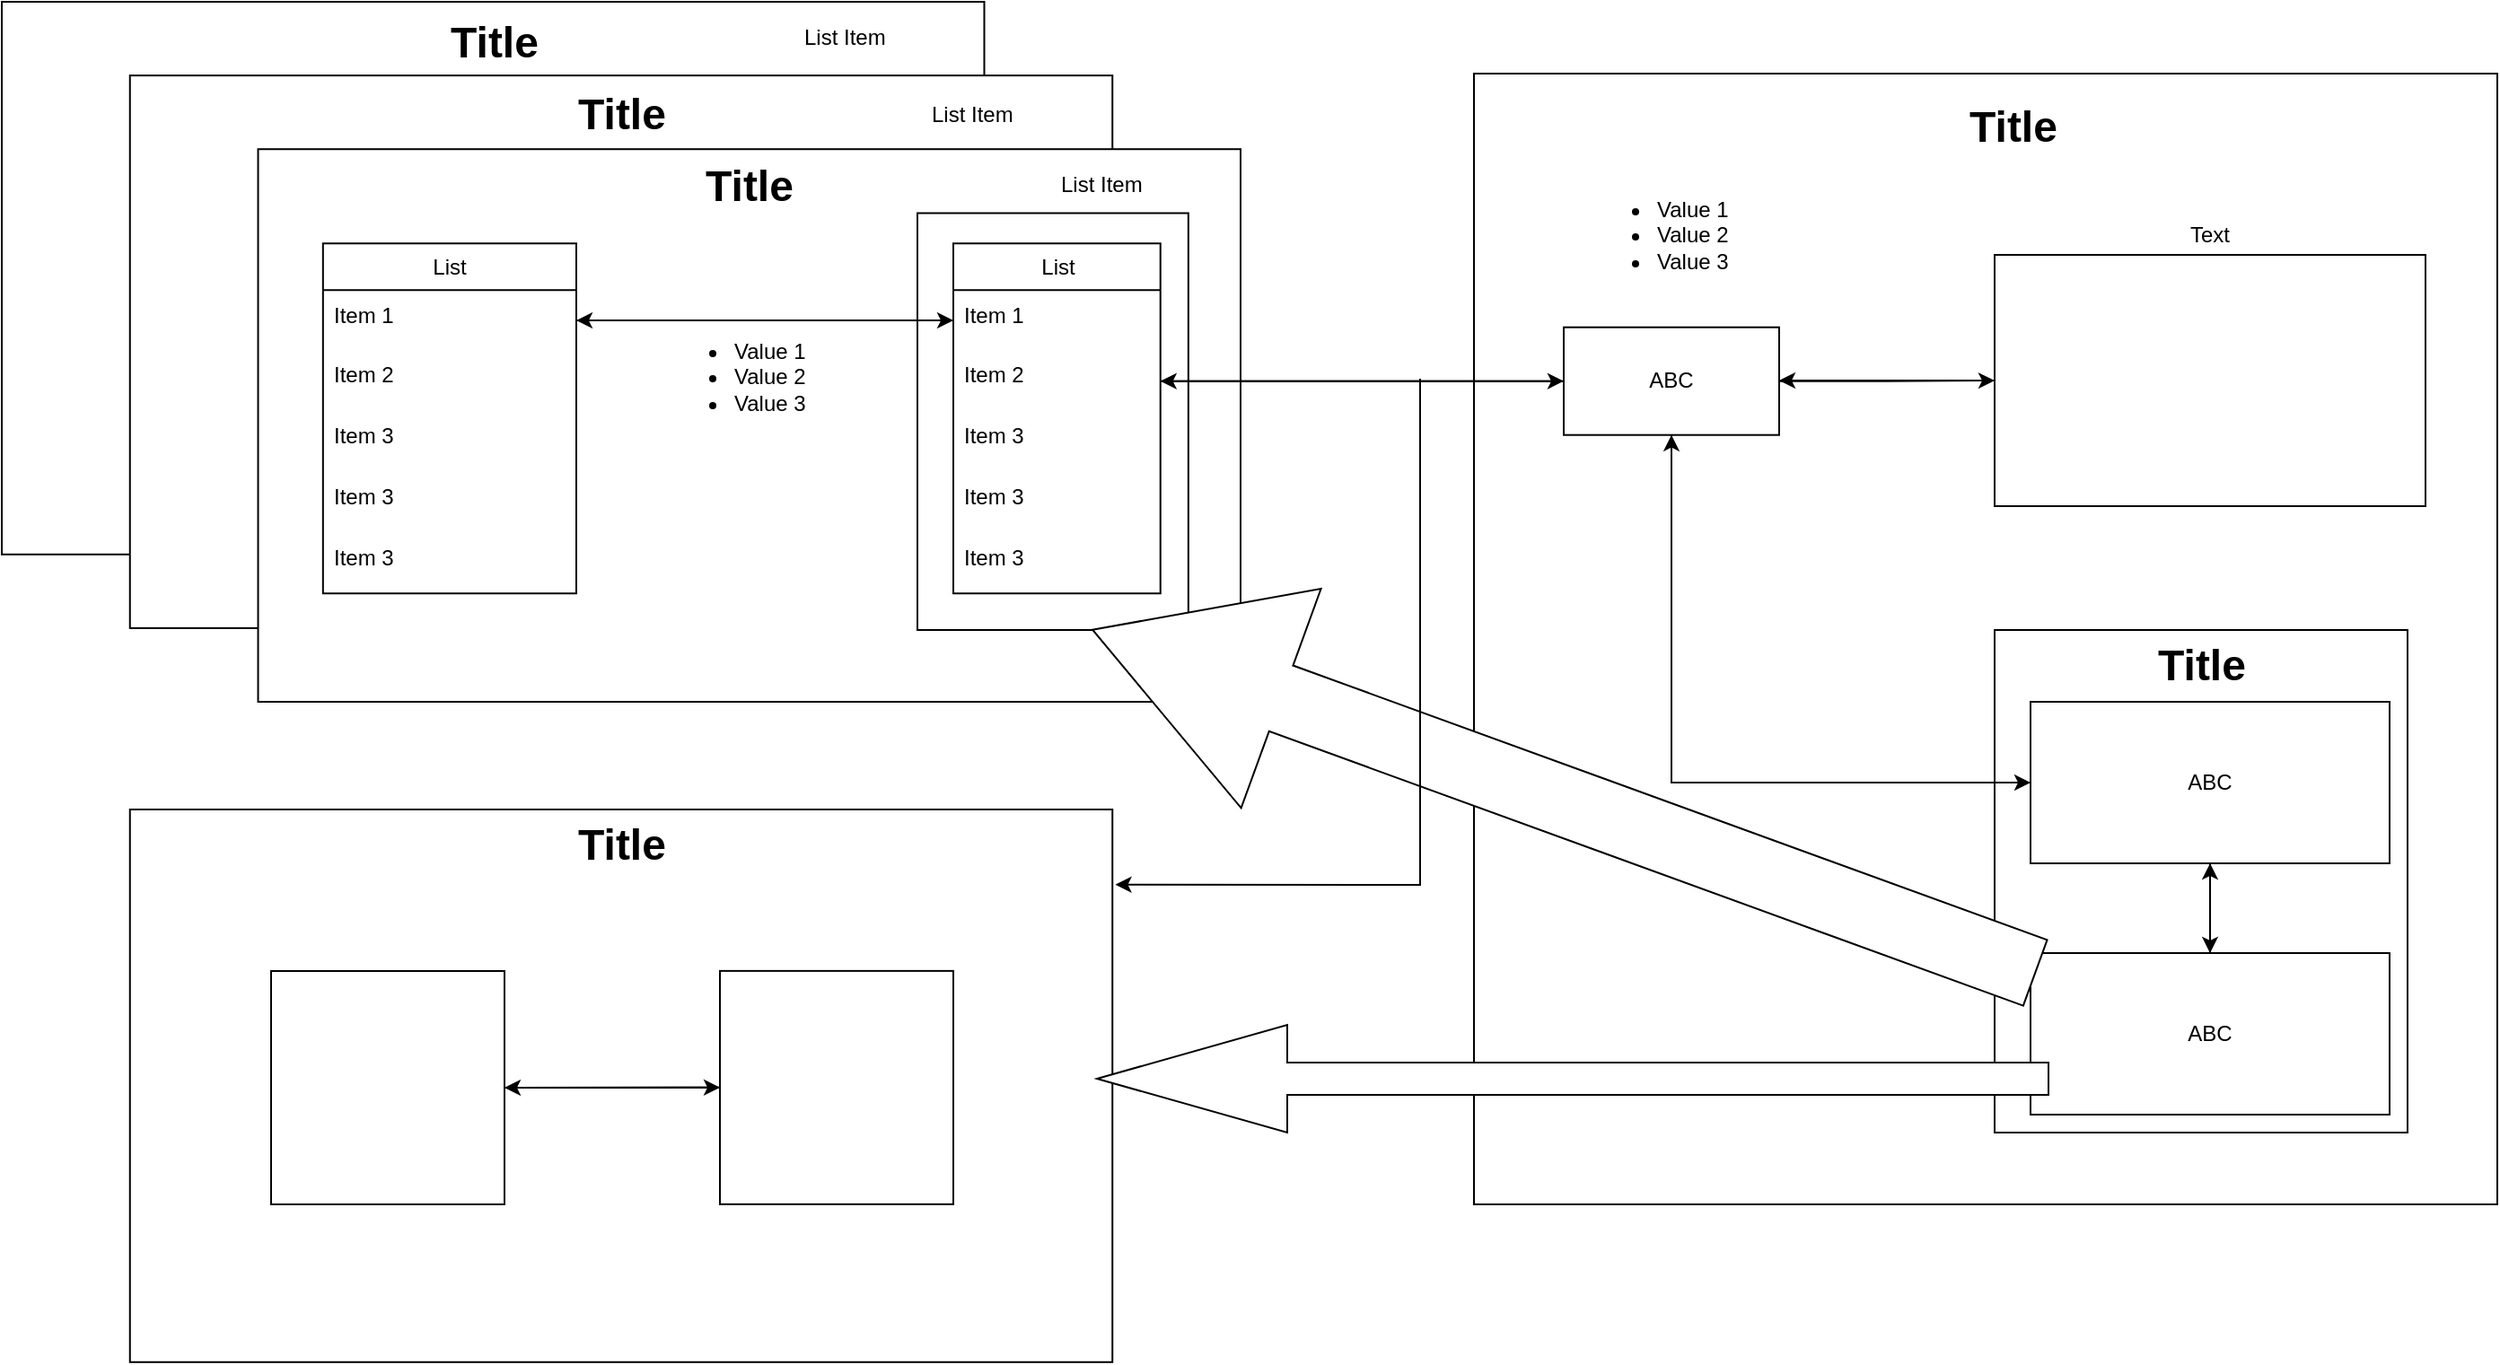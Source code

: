 <mxfile version="24.4.0" type="github">
  <diagram name="Trang-1" id="0vmelJesmYTW9ooBjKLl">
    <mxGraphModel dx="2206" dy="1135" grid="1" gridSize="10" guides="1" tooltips="1" connect="1" arrows="1" fold="1" page="1" pageScale="1" pageWidth="3300" pageHeight="4681" math="0" shadow="0">
      <root>
        <mxCell id="0" />
        <mxCell id="1" parent="0" />
        <mxCell id="Ch0W0DF_Vr8mDqGQRCnu-44" value="" style="group" vertex="1" connectable="0" parent="1">
          <mxGeometry x="400" y="170" width="690" height="390" as="geometry" />
        </mxCell>
        <mxCell id="Ch0W0DF_Vr8mDqGQRCnu-27" value="" style="group" vertex="1" connectable="0" parent="Ch0W0DF_Vr8mDqGQRCnu-44">
          <mxGeometry width="690" height="390" as="geometry" />
        </mxCell>
        <mxCell id="Ch0W0DF_Vr8mDqGQRCnu-4" value="" style="rounded=0;whiteSpace=wrap;html=1;" vertex="1" parent="Ch0W0DF_Vr8mDqGQRCnu-27">
          <mxGeometry width="547.241" height="307.895" as="geometry" />
        </mxCell>
        <mxCell id="Ch0W0DF_Vr8mDqGQRCnu-5" value="" style="rounded=0;whiteSpace=wrap;html=1;" vertex="1" parent="Ch0W0DF_Vr8mDqGQRCnu-27">
          <mxGeometry x="71.379" y="41.053" width="547.241" height="307.895" as="geometry" />
        </mxCell>
        <mxCell id="Ch0W0DF_Vr8mDqGQRCnu-6" value="" style="rounded=0;whiteSpace=wrap;html=1;" vertex="1" parent="Ch0W0DF_Vr8mDqGQRCnu-27">
          <mxGeometry x="142.759" y="82.105" width="547.241" height="307.895" as="geometry" />
        </mxCell>
        <mxCell id="Ch0W0DF_Vr8mDqGQRCnu-21" value="List" style="swimlane;fontStyle=0;childLayout=stackLayout;horizontal=1;startSize=26;fillColor=none;horizontalStack=0;resizeParent=1;resizeParentMax=0;resizeLast=0;collapsible=1;marginBottom=0;html=1;" vertex="1" parent="Ch0W0DF_Vr8mDqGQRCnu-27">
          <mxGeometry x="178.91" y="134.65" width="141.09" height="195.0" as="geometry" />
        </mxCell>
        <mxCell id="Ch0W0DF_Vr8mDqGQRCnu-22" value="Item 1" style="text;strokeColor=none;fillColor=none;align=left;verticalAlign=top;spacingLeft=4;spacingRight=4;overflow=hidden;rotatable=0;points=[[0,0.5],[1,0.5]];portConstraint=eastwest;whiteSpace=wrap;html=1;" vertex="1" parent="Ch0W0DF_Vr8mDqGQRCnu-21">
          <mxGeometry y="26" width="141.09" height="33.8" as="geometry" />
        </mxCell>
        <mxCell id="Ch0W0DF_Vr8mDqGQRCnu-23" value="Item 2" style="text;strokeColor=none;fillColor=none;align=left;verticalAlign=top;spacingLeft=4;spacingRight=4;overflow=hidden;rotatable=0;points=[[0,0.5],[1,0.5]];portConstraint=eastwest;whiteSpace=wrap;html=1;" vertex="1" parent="Ch0W0DF_Vr8mDqGQRCnu-21">
          <mxGeometry y="59.8" width="141.09" height="33.8" as="geometry" />
        </mxCell>
        <mxCell id="Ch0W0DF_Vr8mDqGQRCnu-24" value="Item 3" style="text;strokeColor=none;fillColor=none;align=left;verticalAlign=top;spacingLeft=4;spacingRight=4;overflow=hidden;rotatable=0;points=[[0,0.5],[1,0.5]];portConstraint=eastwest;whiteSpace=wrap;html=1;" vertex="1" parent="Ch0W0DF_Vr8mDqGQRCnu-21">
          <mxGeometry y="93.6" width="141.09" height="33.8" as="geometry" />
        </mxCell>
        <mxCell id="Ch0W0DF_Vr8mDqGQRCnu-25" value="Item 3" style="text;strokeColor=none;fillColor=none;align=left;verticalAlign=top;spacingLeft=4;spacingRight=4;overflow=hidden;rotatable=0;points=[[0,0.5],[1,0.5]];portConstraint=eastwest;whiteSpace=wrap;html=1;" vertex="1" parent="Ch0W0DF_Vr8mDqGQRCnu-21">
          <mxGeometry y="127.4" width="141.09" height="33.8" as="geometry" />
        </mxCell>
        <mxCell id="Ch0W0DF_Vr8mDqGQRCnu-26" value="Item 3" style="text;strokeColor=none;fillColor=none;align=left;verticalAlign=top;spacingLeft=4;spacingRight=4;overflow=hidden;rotatable=0;points=[[0,0.5],[1,0.5]];portConstraint=eastwest;whiteSpace=wrap;html=1;" vertex="1" parent="Ch0W0DF_Vr8mDqGQRCnu-21">
          <mxGeometry y="161.2" width="141.09" height="33.8" as="geometry" />
        </mxCell>
        <mxCell id="Ch0W0DF_Vr8mDqGQRCnu-37" value="" style="rounded=0;whiteSpace=wrap;html=1;" vertex="1" parent="Ch0W0DF_Vr8mDqGQRCnu-27">
          <mxGeometry x="510" y="117.75" width="150.92" height="232.25" as="geometry" />
        </mxCell>
        <mxCell id="Ch0W0DF_Vr8mDqGQRCnu-28" value="List" style="swimlane;fontStyle=0;childLayout=stackLayout;horizontal=1;startSize=26;fillColor=none;horizontalStack=0;resizeParent=1;resizeParentMax=0;resizeLast=0;collapsible=1;marginBottom=0;html=1;" vertex="1" parent="Ch0W0DF_Vr8mDqGQRCnu-27">
          <mxGeometry x="530" y="134.65" width="115.36" height="195.0" as="geometry" />
        </mxCell>
        <mxCell id="Ch0W0DF_Vr8mDqGQRCnu-29" value="Item 1" style="text;strokeColor=none;fillColor=none;align=left;verticalAlign=top;spacingLeft=4;spacingRight=4;overflow=hidden;rotatable=0;points=[[0,0.5],[1,0.5]];portConstraint=eastwest;whiteSpace=wrap;html=1;" vertex="1" parent="Ch0W0DF_Vr8mDqGQRCnu-28">
          <mxGeometry y="26" width="115.36" height="33.8" as="geometry" />
        </mxCell>
        <mxCell id="Ch0W0DF_Vr8mDqGQRCnu-30" value="Item 2" style="text;strokeColor=none;fillColor=none;align=left;verticalAlign=top;spacingLeft=4;spacingRight=4;overflow=hidden;rotatable=0;points=[[0,0.5],[1,0.5]];portConstraint=eastwest;whiteSpace=wrap;html=1;" vertex="1" parent="Ch0W0DF_Vr8mDqGQRCnu-28">
          <mxGeometry y="59.8" width="115.36" height="33.8" as="geometry" />
        </mxCell>
        <mxCell id="Ch0W0DF_Vr8mDqGQRCnu-31" value="Item 3" style="text;strokeColor=none;fillColor=none;align=left;verticalAlign=top;spacingLeft=4;spacingRight=4;overflow=hidden;rotatable=0;points=[[0,0.5],[1,0.5]];portConstraint=eastwest;whiteSpace=wrap;html=1;" vertex="1" parent="Ch0W0DF_Vr8mDqGQRCnu-28">
          <mxGeometry y="93.6" width="115.36" height="33.8" as="geometry" />
        </mxCell>
        <mxCell id="Ch0W0DF_Vr8mDqGQRCnu-32" value="Item 3" style="text;strokeColor=none;fillColor=none;align=left;verticalAlign=top;spacingLeft=4;spacingRight=4;overflow=hidden;rotatable=0;points=[[0,0.5],[1,0.5]];portConstraint=eastwest;whiteSpace=wrap;html=1;" vertex="1" parent="Ch0W0DF_Vr8mDqGQRCnu-28">
          <mxGeometry y="127.4" width="115.36" height="33.8" as="geometry" />
        </mxCell>
        <mxCell id="Ch0W0DF_Vr8mDqGQRCnu-33" value="Item 3" style="text;strokeColor=none;fillColor=none;align=left;verticalAlign=top;spacingLeft=4;spacingRight=4;overflow=hidden;rotatable=0;points=[[0,0.5],[1,0.5]];portConstraint=eastwest;whiteSpace=wrap;html=1;" vertex="1" parent="Ch0W0DF_Vr8mDqGQRCnu-28">
          <mxGeometry y="161.2" width="115.36" height="33.8" as="geometry" />
        </mxCell>
        <mxCell id="Ch0W0DF_Vr8mDqGQRCnu-34" style="edgeStyle=orthogonalEdgeStyle;rounded=0;orthogonalLoop=1;jettySize=auto;html=1;entryX=0;entryY=0.5;entryDx=0;entryDy=0;" edge="1" parent="Ch0W0DF_Vr8mDqGQRCnu-27" source="Ch0W0DF_Vr8mDqGQRCnu-22" target="Ch0W0DF_Vr8mDqGQRCnu-29">
          <mxGeometry relative="1" as="geometry" />
        </mxCell>
        <mxCell id="Ch0W0DF_Vr8mDqGQRCnu-42" value="List Item" style="text;strokeColor=none;fillColor=none;align=left;verticalAlign=middle;spacingLeft=4;spacingRight=4;overflow=hidden;points=[[0,0.5],[1,0.5]];portConstraint=eastwest;rotatable=0;whiteSpace=wrap;html=1;" vertex="1" parent="Ch0W0DF_Vr8mDqGQRCnu-27">
          <mxGeometry x="512.471" y="43.108" width="106.154" height="39" as="geometry" />
        </mxCell>
        <mxCell id="Ch0W0DF_Vr8mDqGQRCnu-43" value="List Item" style="text;strokeColor=none;fillColor=none;align=left;verticalAlign=middle;spacingLeft=4;spacingRight=4;overflow=hidden;points=[[0,0.5],[1,0.5]];portConstraint=eastwest;rotatable=0;whiteSpace=wrap;html=1;" vertex="1" parent="Ch0W0DF_Vr8mDqGQRCnu-27">
          <mxGeometry x="583.846" y="82.108" width="106.154" height="39" as="geometry" />
        </mxCell>
        <mxCell id="Ch0W0DF_Vr8mDqGQRCnu-45" style="edgeStyle=orthogonalEdgeStyle;rounded=0;orthogonalLoop=1;jettySize=auto;html=1;entryX=1;entryY=0.5;entryDx=0;entryDy=0;" edge="1" parent="Ch0W0DF_Vr8mDqGQRCnu-27" source="Ch0W0DF_Vr8mDqGQRCnu-29" target="Ch0W0DF_Vr8mDqGQRCnu-22">
          <mxGeometry relative="1" as="geometry" />
        </mxCell>
        <mxCell id="Ch0W0DF_Vr8mDqGQRCnu-46" value="&lt;ul&gt;&lt;li&gt;Value 1&lt;/li&gt;&lt;li&gt;Value 2&lt;/li&gt;&lt;li&gt;Value 3&lt;/li&gt;&lt;/ul&gt;" style="text;strokeColor=none;fillColor=none;html=1;whiteSpace=wrap;verticalAlign=middle;overflow=hidden;" vertex="1" parent="Ch0W0DF_Vr8mDqGQRCnu-27">
          <mxGeometry x="366.38" y="169" width="100" height="80" as="geometry" />
        </mxCell>
        <mxCell id="Ch0W0DF_Vr8mDqGQRCnu-76" value="Title" style="text;strokeColor=none;fillColor=none;html=1;fontSize=24;fontStyle=1;verticalAlign=middle;align=center;" vertex="1" parent="Ch0W0DF_Vr8mDqGQRCnu-27">
          <mxGeometry x="224" y="3" width="100" height="40" as="geometry" />
        </mxCell>
        <mxCell id="Ch0W0DF_Vr8mDqGQRCnu-77" value="Title" style="text;strokeColor=none;fillColor=none;html=1;fontSize=24;fontStyle=1;verticalAlign=middle;align=center;" vertex="1" parent="Ch0W0DF_Vr8mDqGQRCnu-27">
          <mxGeometry x="295" y="43.11" width="100" height="40" as="geometry" />
        </mxCell>
        <mxCell id="Ch0W0DF_Vr8mDqGQRCnu-78" value="Title" style="text;strokeColor=none;fillColor=none;html=1;fontSize=24;fontStyle=1;verticalAlign=middle;align=center;" vertex="1" parent="Ch0W0DF_Vr8mDqGQRCnu-27">
          <mxGeometry x="366.38" y="83.11" width="100" height="40" as="geometry" />
        </mxCell>
        <mxCell id="Ch0W0DF_Vr8mDqGQRCnu-41" value="List Item" style="text;strokeColor=none;fillColor=none;align=left;verticalAlign=middle;spacingLeft=4;spacingRight=4;overflow=hidden;points=[[0,0.5],[1,0.5]];portConstraint=eastwest;rotatable=0;whiteSpace=wrap;html=1;" vertex="1" parent="Ch0W0DF_Vr8mDqGQRCnu-44">
          <mxGeometry x="440.538" width="106.154" height="39" as="geometry" />
        </mxCell>
        <mxCell id="Ch0W0DF_Vr8mDqGQRCnu-47" value="" style="rounded=0;whiteSpace=wrap;html=1;" vertex="1" parent="1">
          <mxGeometry x="1220" y="210" width="570" height="630" as="geometry" />
        </mxCell>
        <mxCell id="Ch0W0DF_Vr8mDqGQRCnu-79" value="Title" style="text;strokeColor=none;fillColor=none;html=1;fontSize=24;fontStyle=1;verticalAlign=middle;align=center;" vertex="1" parent="1">
          <mxGeometry x="1470" y="220" width="100" height="40" as="geometry" />
        </mxCell>
        <mxCell id="Ch0W0DF_Vr8mDqGQRCnu-80" value="&lt;ul&gt;&lt;li&gt;Value 1&lt;/li&gt;&lt;li&gt;Value 2&lt;/li&gt;&lt;li&gt;Value 3&lt;/li&gt;&lt;/ul&gt;" style="text;strokeColor=none;fillColor=none;html=1;whiteSpace=wrap;verticalAlign=middle;overflow=hidden;" vertex="1" parent="1">
          <mxGeometry x="1280" y="260" width="100" height="80" as="geometry" />
        </mxCell>
        <mxCell id="Ch0W0DF_Vr8mDqGQRCnu-87" style="edgeStyle=orthogonalEdgeStyle;rounded=0;orthogonalLoop=1;jettySize=auto;html=1;entryX=1;entryY=0.5;entryDx=0;entryDy=0;" edge="1" parent="1" source="Ch0W0DF_Vr8mDqGQRCnu-86" target="Ch0W0DF_Vr8mDqGQRCnu-30">
          <mxGeometry relative="1" as="geometry" />
        </mxCell>
        <mxCell id="Ch0W0DF_Vr8mDqGQRCnu-92" style="edgeStyle=orthogonalEdgeStyle;rounded=0;orthogonalLoop=1;jettySize=auto;html=1;" edge="1" parent="1" source="Ch0W0DF_Vr8mDqGQRCnu-86" target="Ch0W0DF_Vr8mDqGQRCnu-89">
          <mxGeometry relative="1" as="geometry" />
        </mxCell>
        <mxCell id="Ch0W0DF_Vr8mDqGQRCnu-86" value="ABC" style="rounded=0;whiteSpace=wrap;html=1;" vertex="1" parent="1">
          <mxGeometry x="1270" y="351.35" width="120" height="60" as="geometry" />
        </mxCell>
        <mxCell id="Ch0W0DF_Vr8mDqGQRCnu-88" style="edgeStyle=orthogonalEdgeStyle;rounded=0;orthogonalLoop=1;jettySize=auto;html=1;entryX=0;entryY=0.5;entryDx=0;entryDy=0;" edge="1" parent="1" source="Ch0W0DF_Vr8mDqGQRCnu-30" target="Ch0W0DF_Vr8mDqGQRCnu-86">
          <mxGeometry relative="1" as="geometry" />
        </mxCell>
        <mxCell id="Ch0W0DF_Vr8mDqGQRCnu-93" style="edgeStyle=orthogonalEdgeStyle;rounded=0;orthogonalLoop=1;jettySize=auto;html=1;" edge="1" parent="1" source="Ch0W0DF_Vr8mDqGQRCnu-89">
          <mxGeometry relative="1" as="geometry">
            <mxPoint x="1390" y="381.0" as="targetPoint" />
          </mxGeometry>
        </mxCell>
        <mxCell id="Ch0W0DF_Vr8mDqGQRCnu-89" value="" style="rounded=0;whiteSpace=wrap;html=1;" vertex="1" parent="1">
          <mxGeometry x="1510" y="311" width="240" height="140" as="geometry" />
        </mxCell>
        <mxCell id="Ch0W0DF_Vr8mDqGQRCnu-94" value="Text" style="text;html=1;align=center;verticalAlign=middle;whiteSpace=wrap;rounded=0;" vertex="1" parent="1">
          <mxGeometry x="1600" y="285" width="60" height="30" as="geometry" />
        </mxCell>
        <mxCell id="Ch0W0DF_Vr8mDqGQRCnu-107" value="" style="rounded=0;whiteSpace=wrap;html=1;" vertex="1" parent="1">
          <mxGeometry x="1510" y="520" width="230" height="280" as="geometry" />
        </mxCell>
        <mxCell id="Ch0W0DF_Vr8mDqGQRCnu-102" style="edgeStyle=orthogonalEdgeStyle;rounded=0;orthogonalLoop=1;jettySize=auto;html=1;entryX=0.5;entryY=1;entryDx=0;entryDy=0;" edge="1" parent="1" source="Ch0W0DF_Vr8mDqGQRCnu-97" target="Ch0W0DF_Vr8mDqGQRCnu-86">
          <mxGeometry relative="1" as="geometry" />
        </mxCell>
        <mxCell id="Ch0W0DF_Vr8mDqGQRCnu-106" style="edgeStyle=orthogonalEdgeStyle;rounded=0;orthogonalLoop=1;jettySize=auto;html=1;entryX=0;entryY=0.5;entryDx=0;entryDy=0;" edge="1" parent="1" source="Ch0W0DF_Vr8mDqGQRCnu-86" target="Ch0W0DF_Vr8mDqGQRCnu-97">
          <mxGeometry relative="1" as="geometry">
            <Array as="points">
              <mxPoint x="1330" y="605" />
            </Array>
          </mxGeometry>
        </mxCell>
        <mxCell id="Ch0W0DF_Vr8mDqGQRCnu-97" value="ABC" style="rounded=0;whiteSpace=wrap;html=1;" vertex="1" parent="1">
          <mxGeometry x="1530" y="560" width="200" height="90" as="geometry" />
        </mxCell>
        <mxCell id="Ch0W0DF_Vr8mDqGQRCnu-99" value="ABC" style="rounded=0;whiteSpace=wrap;html=1;" vertex="1" parent="1">
          <mxGeometry x="1530" y="700" width="200" height="90" as="geometry" />
        </mxCell>
        <mxCell id="Ch0W0DF_Vr8mDqGQRCnu-101" style="edgeStyle=orthogonalEdgeStyle;rounded=0;orthogonalLoop=1;jettySize=auto;html=1;entryX=0.5;entryY=1;entryDx=0;entryDy=0;" edge="1" parent="1" source="Ch0W0DF_Vr8mDqGQRCnu-99" target="Ch0W0DF_Vr8mDqGQRCnu-97">
          <mxGeometry relative="1" as="geometry" />
        </mxCell>
        <mxCell id="Ch0W0DF_Vr8mDqGQRCnu-100" style="edgeStyle=orthogonalEdgeStyle;rounded=0;orthogonalLoop=1;jettySize=auto;html=1;entryX=0.5;entryY=0;entryDx=0;entryDy=0;" edge="1" parent="1" source="Ch0W0DF_Vr8mDqGQRCnu-97" target="Ch0W0DF_Vr8mDqGQRCnu-99">
          <mxGeometry relative="1" as="geometry" />
        </mxCell>
        <mxCell id="Ch0W0DF_Vr8mDqGQRCnu-98" value="Title" style="text;strokeColor=none;fillColor=none;html=1;fontSize=24;fontStyle=1;verticalAlign=middle;align=center;" vertex="1" parent="1">
          <mxGeometry x="1575" y="520" width="100" height="40" as="geometry" />
        </mxCell>
        <mxCell id="Ch0W0DF_Vr8mDqGQRCnu-109" value="" style="shape=singleArrow;direction=north;whiteSpace=wrap;html=1;rotation=-70;" vertex="1" parent="1">
          <mxGeometry x="1205.07" y="336.04" width="130" height="558.77" as="geometry" />
        </mxCell>
        <mxCell id="Ch0W0DF_Vr8mDqGQRCnu-110" value="" style="rounded=0;whiteSpace=wrap;html=1;" vertex="1" parent="1">
          <mxGeometry x="471.379" y="619.995" width="547.241" height="307.895" as="geometry" />
        </mxCell>
        <mxCell id="Ch0W0DF_Vr8mDqGQRCnu-113" style="edgeStyle=orthogonalEdgeStyle;rounded=0;orthogonalLoop=1;jettySize=auto;html=1;" edge="1" parent="1" source="Ch0W0DF_Vr8mDqGQRCnu-111" target="Ch0W0DF_Vr8mDqGQRCnu-112">
          <mxGeometry relative="1" as="geometry" />
        </mxCell>
        <mxCell id="Ch0W0DF_Vr8mDqGQRCnu-111" value="" style="whiteSpace=wrap;html=1;aspect=fixed;" vertex="1" parent="1">
          <mxGeometry x="550" y="710" width="130" height="130" as="geometry" />
        </mxCell>
        <mxCell id="Ch0W0DF_Vr8mDqGQRCnu-114" style="edgeStyle=orthogonalEdgeStyle;rounded=0;orthogonalLoop=1;jettySize=auto;html=1;entryX=1;entryY=0.5;entryDx=0;entryDy=0;" edge="1" parent="1" source="Ch0W0DF_Vr8mDqGQRCnu-112" target="Ch0W0DF_Vr8mDqGQRCnu-111">
          <mxGeometry relative="1" as="geometry" />
        </mxCell>
        <mxCell id="Ch0W0DF_Vr8mDqGQRCnu-112" value="" style="whiteSpace=wrap;html=1;aspect=fixed;" vertex="1" parent="1">
          <mxGeometry x="800" y="709.94" width="130" height="130" as="geometry" />
        </mxCell>
        <mxCell id="Ch0W0DF_Vr8mDqGQRCnu-115" value="Title" style="text;strokeColor=none;fillColor=none;html=1;fontSize=24;fontStyle=1;verticalAlign=middle;align=center;" vertex="1" parent="1">
          <mxGeometry x="695" y="620" width="100" height="40" as="geometry" />
        </mxCell>
        <mxCell id="Ch0W0DF_Vr8mDqGQRCnu-116" value="" style="endArrow=classic;html=1;rounded=0;entryX=1.003;entryY=0.136;entryDx=0;entryDy=0;entryPerimeter=0;" edge="1" parent="1" target="Ch0W0DF_Vr8mDqGQRCnu-110">
          <mxGeometry width="50" height="50" relative="1" as="geometry">
            <mxPoint x="1190" y="380" as="sourcePoint" />
            <mxPoint x="1090" y="740" as="targetPoint" />
            <Array as="points">
              <mxPoint x="1190" y="662" />
            </Array>
          </mxGeometry>
        </mxCell>
        <mxCell id="Ch0W0DF_Vr8mDqGQRCnu-117" value="" style="shape=singleArrow;direction=west;whiteSpace=wrap;html=1;" vertex="1" parent="1">
          <mxGeometry x="1010" y="740" width="530" height="60" as="geometry" />
        </mxCell>
      </root>
    </mxGraphModel>
  </diagram>
</mxfile>
